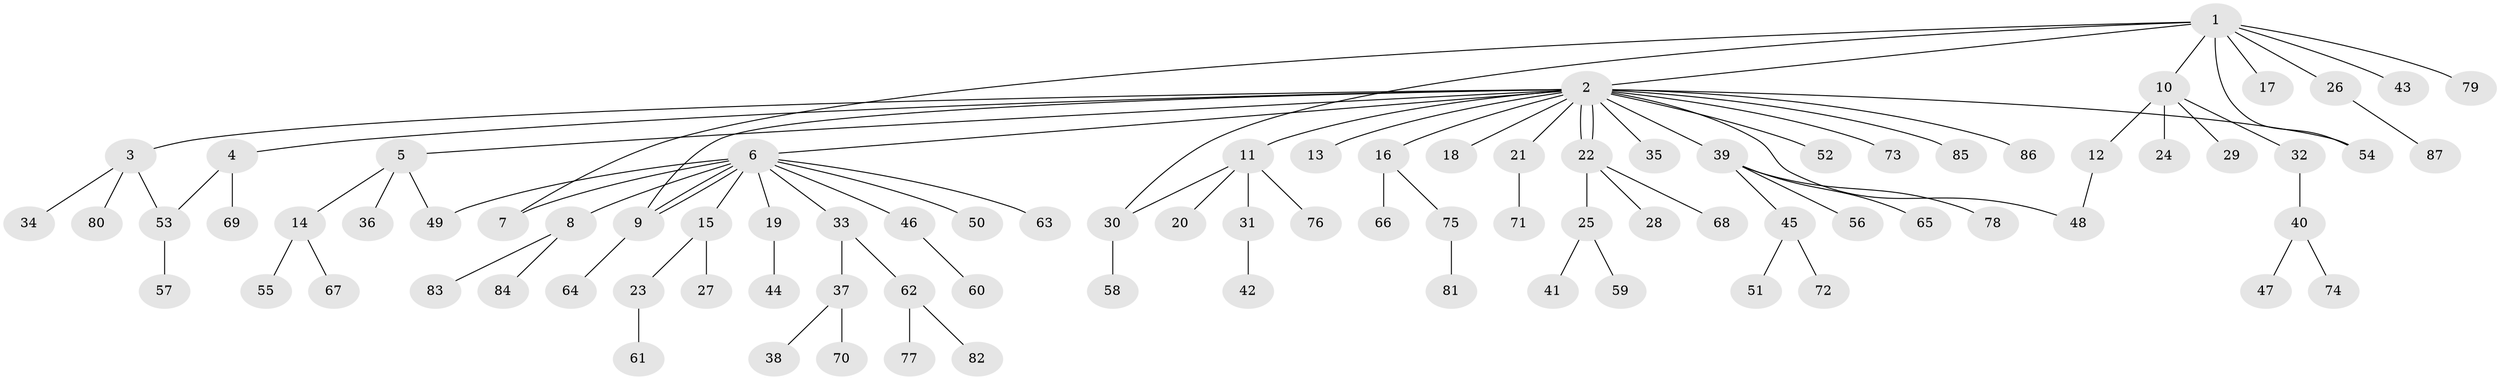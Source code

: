 // Generated by graph-tools (version 1.1) at 2025/49/03/09/25 03:49:49]
// undirected, 87 vertices, 95 edges
graph export_dot {
graph [start="1"]
  node [color=gray90,style=filled];
  1;
  2;
  3;
  4;
  5;
  6;
  7;
  8;
  9;
  10;
  11;
  12;
  13;
  14;
  15;
  16;
  17;
  18;
  19;
  20;
  21;
  22;
  23;
  24;
  25;
  26;
  27;
  28;
  29;
  30;
  31;
  32;
  33;
  34;
  35;
  36;
  37;
  38;
  39;
  40;
  41;
  42;
  43;
  44;
  45;
  46;
  47;
  48;
  49;
  50;
  51;
  52;
  53;
  54;
  55;
  56;
  57;
  58;
  59;
  60;
  61;
  62;
  63;
  64;
  65;
  66;
  67;
  68;
  69;
  70;
  71;
  72;
  73;
  74;
  75;
  76;
  77;
  78;
  79;
  80;
  81;
  82;
  83;
  84;
  85;
  86;
  87;
  1 -- 2;
  1 -- 7;
  1 -- 10;
  1 -- 17;
  1 -- 26;
  1 -- 30;
  1 -- 43;
  1 -- 54;
  1 -- 79;
  2 -- 3;
  2 -- 4;
  2 -- 5;
  2 -- 6;
  2 -- 9;
  2 -- 11;
  2 -- 13;
  2 -- 16;
  2 -- 18;
  2 -- 21;
  2 -- 22;
  2 -- 22;
  2 -- 35;
  2 -- 39;
  2 -- 48;
  2 -- 52;
  2 -- 54;
  2 -- 73;
  2 -- 85;
  2 -- 86;
  3 -- 34;
  3 -- 53;
  3 -- 80;
  4 -- 53;
  4 -- 69;
  5 -- 14;
  5 -- 36;
  5 -- 49;
  6 -- 7;
  6 -- 8;
  6 -- 9;
  6 -- 9;
  6 -- 15;
  6 -- 19;
  6 -- 33;
  6 -- 46;
  6 -- 49;
  6 -- 50;
  6 -- 63;
  8 -- 83;
  8 -- 84;
  9 -- 64;
  10 -- 12;
  10 -- 24;
  10 -- 29;
  10 -- 32;
  11 -- 20;
  11 -- 30;
  11 -- 31;
  11 -- 76;
  12 -- 48;
  14 -- 55;
  14 -- 67;
  15 -- 23;
  15 -- 27;
  16 -- 66;
  16 -- 75;
  19 -- 44;
  21 -- 71;
  22 -- 25;
  22 -- 28;
  22 -- 68;
  23 -- 61;
  25 -- 41;
  25 -- 59;
  26 -- 87;
  30 -- 58;
  31 -- 42;
  32 -- 40;
  33 -- 37;
  33 -- 62;
  37 -- 38;
  37 -- 70;
  39 -- 45;
  39 -- 56;
  39 -- 65;
  39 -- 78;
  40 -- 47;
  40 -- 74;
  45 -- 51;
  45 -- 72;
  46 -- 60;
  53 -- 57;
  62 -- 77;
  62 -- 82;
  75 -- 81;
}
